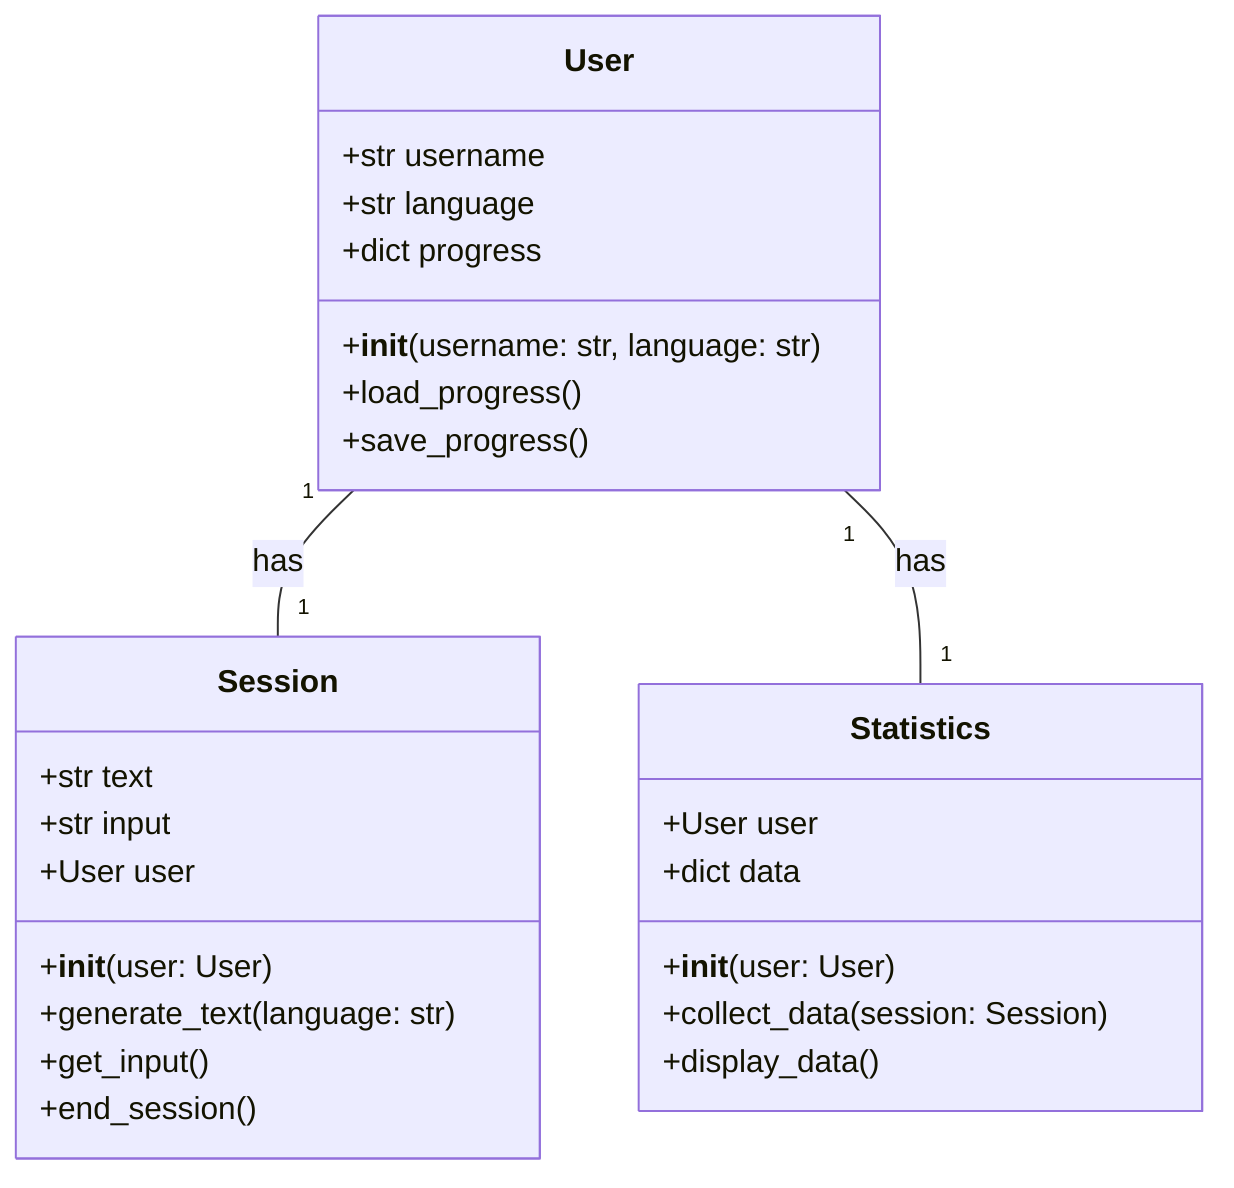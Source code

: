 classDiagram
        class User{
            +str username
            +str language
            +dict progress
            +__init__(username: str, language: str)
            +load_progress()
            +save_progress()
        }
        class Session{
            +str text
            +str input
            +User user
            +__init__(user: User)
            +generate_text(language: str)
            +get_input()
            +end_session()
        }
        class Statistics{
            +User user
            +dict data
            +__init__(user: User)
            +collect_data(session: Session)
            +display_data()
        }
        User "1" -- "1" Session: has
        User "1" -- "1" Statistics: has